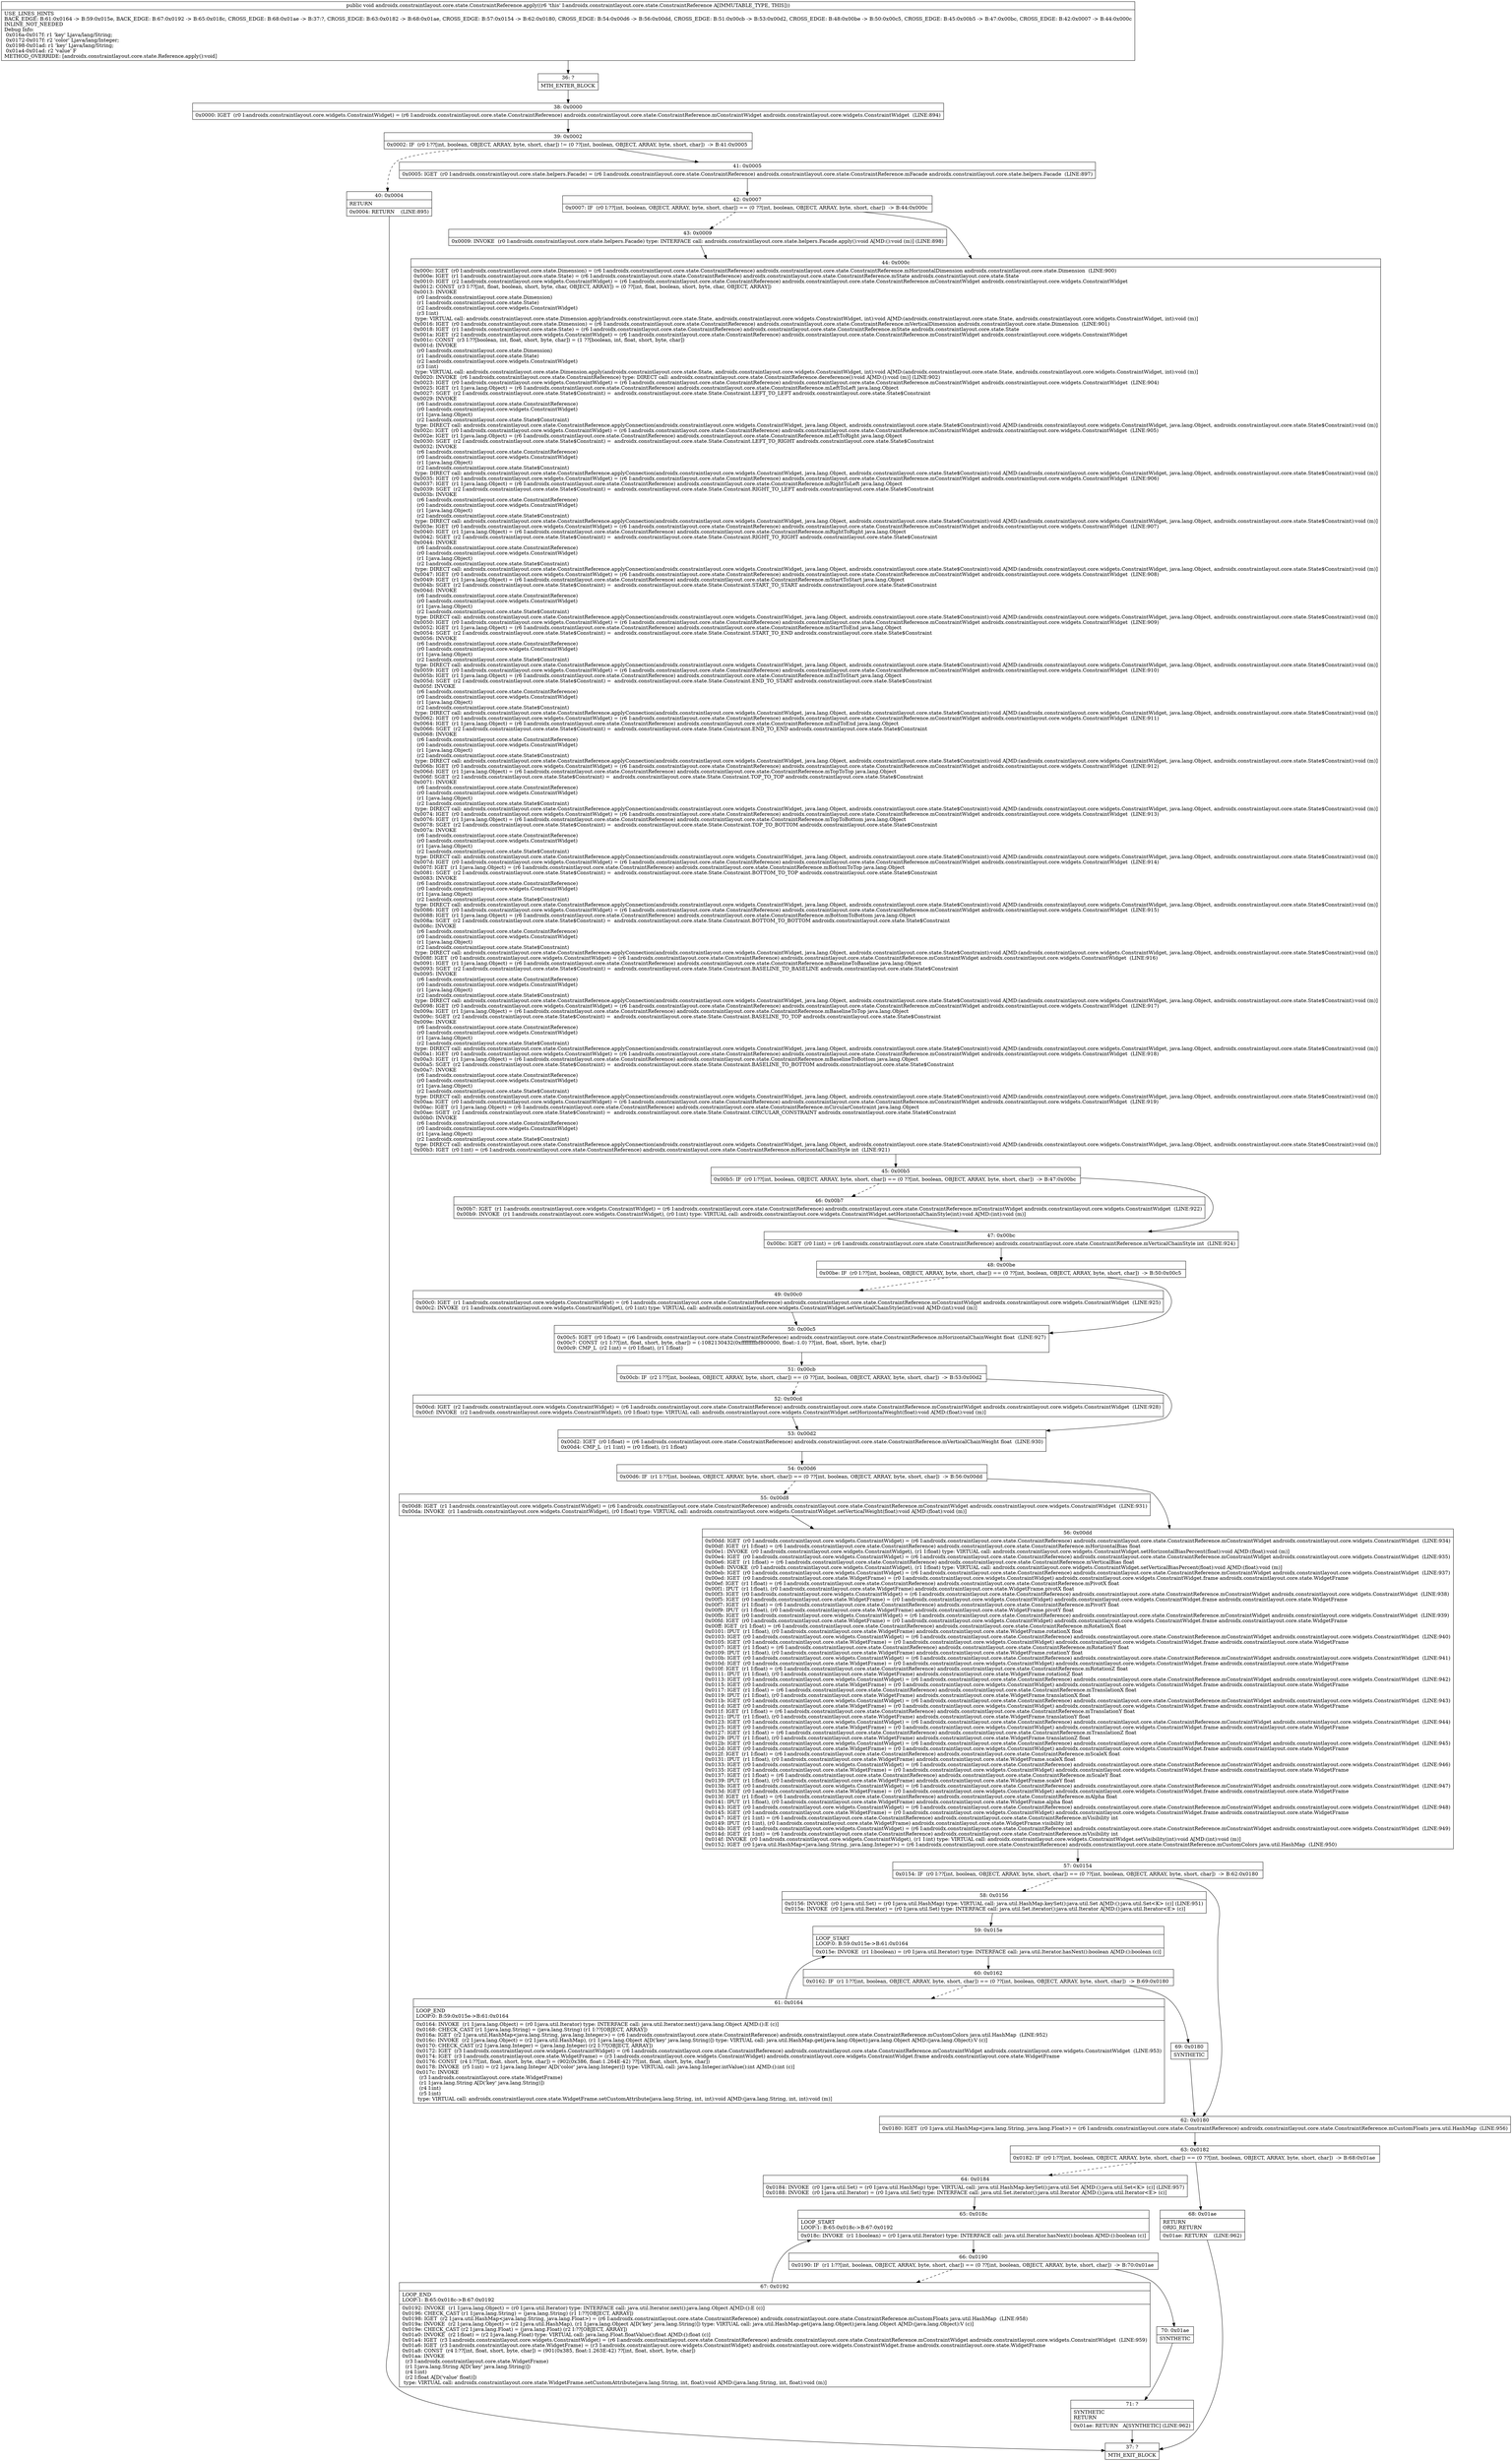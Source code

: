 digraph "CFG forandroidx.constraintlayout.core.state.ConstraintReference.apply()V" {
Node_36 [shape=record,label="{36\:\ ?|MTH_ENTER_BLOCK\l}"];
Node_38 [shape=record,label="{38\:\ 0x0000|0x0000: IGET  (r0 I:androidx.constraintlayout.core.widgets.ConstraintWidget) = (r6 I:androidx.constraintlayout.core.state.ConstraintReference) androidx.constraintlayout.core.state.ConstraintReference.mConstraintWidget androidx.constraintlayout.core.widgets.ConstraintWidget  (LINE:894)\l}"];
Node_39 [shape=record,label="{39\:\ 0x0002|0x0002: IF  (r0 I:??[int, boolean, OBJECT, ARRAY, byte, short, char]) != (0 ??[int, boolean, OBJECT, ARRAY, byte, short, char])  \-\> B:41:0x0005 \l}"];
Node_40 [shape=record,label="{40\:\ 0x0004|RETURN\l|0x0004: RETURN    (LINE:895)\l}"];
Node_37 [shape=record,label="{37\:\ ?|MTH_EXIT_BLOCK\l}"];
Node_41 [shape=record,label="{41\:\ 0x0005|0x0005: IGET  (r0 I:androidx.constraintlayout.core.state.helpers.Facade) = (r6 I:androidx.constraintlayout.core.state.ConstraintReference) androidx.constraintlayout.core.state.ConstraintReference.mFacade androidx.constraintlayout.core.state.helpers.Facade  (LINE:897)\l}"];
Node_42 [shape=record,label="{42\:\ 0x0007|0x0007: IF  (r0 I:??[int, boolean, OBJECT, ARRAY, byte, short, char]) == (0 ??[int, boolean, OBJECT, ARRAY, byte, short, char])  \-\> B:44:0x000c \l}"];
Node_43 [shape=record,label="{43\:\ 0x0009|0x0009: INVOKE  (r0 I:androidx.constraintlayout.core.state.helpers.Facade) type: INTERFACE call: androidx.constraintlayout.core.state.helpers.Facade.apply():void A[MD:():void (m)] (LINE:898)\l}"];
Node_44 [shape=record,label="{44\:\ 0x000c|0x000c: IGET  (r0 I:androidx.constraintlayout.core.state.Dimension) = (r6 I:androidx.constraintlayout.core.state.ConstraintReference) androidx.constraintlayout.core.state.ConstraintReference.mHorizontalDimension androidx.constraintlayout.core.state.Dimension  (LINE:900)\l0x000e: IGET  (r1 I:androidx.constraintlayout.core.state.State) = (r6 I:androidx.constraintlayout.core.state.ConstraintReference) androidx.constraintlayout.core.state.ConstraintReference.mState androidx.constraintlayout.core.state.State \l0x0010: IGET  (r2 I:androidx.constraintlayout.core.widgets.ConstraintWidget) = (r6 I:androidx.constraintlayout.core.state.ConstraintReference) androidx.constraintlayout.core.state.ConstraintReference.mConstraintWidget androidx.constraintlayout.core.widgets.ConstraintWidget \l0x0012: CONST  (r3 I:??[int, float, boolean, short, byte, char, OBJECT, ARRAY]) = (0 ??[int, float, boolean, short, byte, char, OBJECT, ARRAY]) \l0x0013: INVOKE  \l  (r0 I:androidx.constraintlayout.core.state.Dimension)\l  (r1 I:androidx.constraintlayout.core.state.State)\l  (r2 I:androidx.constraintlayout.core.widgets.ConstraintWidget)\l  (r3 I:int)\l type: VIRTUAL call: androidx.constraintlayout.core.state.Dimension.apply(androidx.constraintlayout.core.state.State, androidx.constraintlayout.core.widgets.ConstraintWidget, int):void A[MD:(androidx.constraintlayout.core.state.State, androidx.constraintlayout.core.widgets.ConstraintWidget, int):void (m)]\l0x0016: IGET  (r0 I:androidx.constraintlayout.core.state.Dimension) = (r6 I:androidx.constraintlayout.core.state.ConstraintReference) androidx.constraintlayout.core.state.ConstraintReference.mVerticalDimension androidx.constraintlayout.core.state.Dimension  (LINE:901)\l0x0018: IGET  (r1 I:androidx.constraintlayout.core.state.State) = (r6 I:androidx.constraintlayout.core.state.ConstraintReference) androidx.constraintlayout.core.state.ConstraintReference.mState androidx.constraintlayout.core.state.State \l0x001a: IGET  (r2 I:androidx.constraintlayout.core.widgets.ConstraintWidget) = (r6 I:androidx.constraintlayout.core.state.ConstraintReference) androidx.constraintlayout.core.state.ConstraintReference.mConstraintWidget androidx.constraintlayout.core.widgets.ConstraintWidget \l0x001c: CONST  (r3 I:??[boolean, int, float, short, byte, char]) = (1 ??[boolean, int, float, short, byte, char]) \l0x001d: INVOKE  \l  (r0 I:androidx.constraintlayout.core.state.Dimension)\l  (r1 I:androidx.constraintlayout.core.state.State)\l  (r2 I:androidx.constraintlayout.core.widgets.ConstraintWidget)\l  (r3 I:int)\l type: VIRTUAL call: androidx.constraintlayout.core.state.Dimension.apply(androidx.constraintlayout.core.state.State, androidx.constraintlayout.core.widgets.ConstraintWidget, int):void A[MD:(androidx.constraintlayout.core.state.State, androidx.constraintlayout.core.widgets.ConstraintWidget, int):void (m)]\l0x0020: INVOKE  (r6 I:androidx.constraintlayout.core.state.ConstraintReference) type: DIRECT call: androidx.constraintlayout.core.state.ConstraintReference.dereference():void A[MD:():void (m)] (LINE:902)\l0x0023: IGET  (r0 I:androidx.constraintlayout.core.widgets.ConstraintWidget) = (r6 I:androidx.constraintlayout.core.state.ConstraintReference) androidx.constraintlayout.core.state.ConstraintReference.mConstraintWidget androidx.constraintlayout.core.widgets.ConstraintWidget  (LINE:904)\l0x0025: IGET  (r1 I:java.lang.Object) = (r6 I:androidx.constraintlayout.core.state.ConstraintReference) androidx.constraintlayout.core.state.ConstraintReference.mLeftToLeft java.lang.Object \l0x0027: SGET  (r2 I:androidx.constraintlayout.core.state.State$Constraint) =  androidx.constraintlayout.core.state.State.Constraint.LEFT_TO_LEFT androidx.constraintlayout.core.state.State$Constraint \l0x0029: INVOKE  \l  (r6 I:androidx.constraintlayout.core.state.ConstraintReference)\l  (r0 I:androidx.constraintlayout.core.widgets.ConstraintWidget)\l  (r1 I:java.lang.Object)\l  (r2 I:androidx.constraintlayout.core.state.State$Constraint)\l type: DIRECT call: androidx.constraintlayout.core.state.ConstraintReference.applyConnection(androidx.constraintlayout.core.widgets.ConstraintWidget, java.lang.Object, androidx.constraintlayout.core.state.State$Constraint):void A[MD:(androidx.constraintlayout.core.widgets.ConstraintWidget, java.lang.Object, androidx.constraintlayout.core.state.State$Constraint):void (m)]\l0x002c: IGET  (r0 I:androidx.constraintlayout.core.widgets.ConstraintWidget) = (r6 I:androidx.constraintlayout.core.state.ConstraintReference) androidx.constraintlayout.core.state.ConstraintReference.mConstraintWidget androidx.constraintlayout.core.widgets.ConstraintWidget  (LINE:905)\l0x002e: IGET  (r1 I:java.lang.Object) = (r6 I:androidx.constraintlayout.core.state.ConstraintReference) androidx.constraintlayout.core.state.ConstraintReference.mLeftToRight java.lang.Object \l0x0030: SGET  (r2 I:androidx.constraintlayout.core.state.State$Constraint) =  androidx.constraintlayout.core.state.State.Constraint.LEFT_TO_RIGHT androidx.constraintlayout.core.state.State$Constraint \l0x0032: INVOKE  \l  (r6 I:androidx.constraintlayout.core.state.ConstraintReference)\l  (r0 I:androidx.constraintlayout.core.widgets.ConstraintWidget)\l  (r1 I:java.lang.Object)\l  (r2 I:androidx.constraintlayout.core.state.State$Constraint)\l type: DIRECT call: androidx.constraintlayout.core.state.ConstraintReference.applyConnection(androidx.constraintlayout.core.widgets.ConstraintWidget, java.lang.Object, androidx.constraintlayout.core.state.State$Constraint):void A[MD:(androidx.constraintlayout.core.widgets.ConstraintWidget, java.lang.Object, androidx.constraintlayout.core.state.State$Constraint):void (m)]\l0x0035: IGET  (r0 I:androidx.constraintlayout.core.widgets.ConstraintWidget) = (r6 I:androidx.constraintlayout.core.state.ConstraintReference) androidx.constraintlayout.core.state.ConstraintReference.mConstraintWidget androidx.constraintlayout.core.widgets.ConstraintWidget  (LINE:906)\l0x0037: IGET  (r1 I:java.lang.Object) = (r6 I:androidx.constraintlayout.core.state.ConstraintReference) androidx.constraintlayout.core.state.ConstraintReference.mRightToLeft java.lang.Object \l0x0039: SGET  (r2 I:androidx.constraintlayout.core.state.State$Constraint) =  androidx.constraintlayout.core.state.State.Constraint.RIGHT_TO_LEFT androidx.constraintlayout.core.state.State$Constraint \l0x003b: INVOKE  \l  (r6 I:androidx.constraintlayout.core.state.ConstraintReference)\l  (r0 I:androidx.constraintlayout.core.widgets.ConstraintWidget)\l  (r1 I:java.lang.Object)\l  (r2 I:androidx.constraintlayout.core.state.State$Constraint)\l type: DIRECT call: androidx.constraintlayout.core.state.ConstraintReference.applyConnection(androidx.constraintlayout.core.widgets.ConstraintWidget, java.lang.Object, androidx.constraintlayout.core.state.State$Constraint):void A[MD:(androidx.constraintlayout.core.widgets.ConstraintWidget, java.lang.Object, androidx.constraintlayout.core.state.State$Constraint):void (m)]\l0x003e: IGET  (r0 I:androidx.constraintlayout.core.widgets.ConstraintWidget) = (r6 I:androidx.constraintlayout.core.state.ConstraintReference) androidx.constraintlayout.core.state.ConstraintReference.mConstraintWidget androidx.constraintlayout.core.widgets.ConstraintWidget  (LINE:907)\l0x0040: IGET  (r1 I:java.lang.Object) = (r6 I:androidx.constraintlayout.core.state.ConstraintReference) androidx.constraintlayout.core.state.ConstraintReference.mRightToRight java.lang.Object \l0x0042: SGET  (r2 I:androidx.constraintlayout.core.state.State$Constraint) =  androidx.constraintlayout.core.state.State.Constraint.RIGHT_TO_RIGHT androidx.constraintlayout.core.state.State$Constraint \l0x0044: INVOKE  \l  (r6 I:androidx.constraintlayout.core.state.ConstraintReference)\l  (r0 I:androidx.constraintlayout.core.widgets.ConstraintWidget)\l  (r1 I:java.lang.Object)\l  (r2 I:androidx.constraintlayout.core.state.State$Constraint)\l type: DIRECT call: androidx.constraintlayout.core.state.ConstraintReference.applyConnection(androidx.constraintlayout.core.widgets.ConstraintWidget, java.lang.Object, androidx.constraintlayout.core.state.State$Constraint):void A[MD:(androidx.constraintlayout.core.widgets.ConstraintWidget, java.lang.Object, androidx.constraintlayout.core.state.State$Constraint):void (m)]\l0x0047: IGET  (r0 I:androidx.constraintlayout.core.widgets.ConstraintWidget) = (r6 I:androidx.constraintlayout.core.state.ConstraintReference) androidx.constraintlayout.core.state.ConstraintReference.mConstraintWidget androidx.constraintlayout.core.widgets.ConstraintWidget  (LINE:908)\l0x0049: IGET  (r1 I:java.lang.Object) = (r6 I:androidx.constraintlayout.core.state.ConstraintReference) androidx.constraintlayout.core.state.ConstraintReference.mStartToStart java.lang.Object \l0x004b: SGET  (r2 I:androidx.constraintlayout.core.state.State$Constraint) =  androidx.constraintlayout.core.state.State.Constraint.START_TO_START androidx.constraintlayout.core.state.State$Constraint \l0x004d: INVOKE  \l  (r6 I:androidx.constraintlayout.core.state.ConstraintReference)\l  (r0 I:androidx.constraintlayout.core.widgets.ConstraintWidget)\l  (r1 I:java.lang.Object)\l  (r2 I:androidx.constraintlayout.core.state.State$Constraint)\l type: DIRECT call: androidx.constraintlayout.core.state.ConstraintReference.applyConnection(androidx.constraintlayout.core.widgets.ConstraintWidget, java.lang.Object, androidx.constraintlayout.core.state.State$Constraint):void A[MD:(androidx.constraintlayout.core.widgets.ConstraintWidget, java.lang.Object, androidx.constraintlayout.core.state.State$Constraint):void (m)]\l0x0050: IGET  (r0 I:androidx.constraintlayout.core.widgets.ConstraintWidget) = (r6 I:androidx.constraintlayout.core.state.ConstraintReference) androidx.constraintlayout.core.state.ConstraintReference.mConstraintWidget androidx.constraintlayout.core.widgets.ConstraintWidget  (LINE:909)\l0x0052: IGET  (r1 I:java.lang.Object) = (r6 I:androidx.constraintlayout.core.state.ConstraintReference) androidx.constraintlayout.core.state.ConstraintReference.mStartToEnd java.lang.Object \l0x0054: SGET  (r2 I:androidx.constraintlayout.core.state.State$Constraint) =  androidx.constraintlayout.core.state.State.Constraint.START_TO_END androidx.constraintlayout.core.state.State$Constraint \l0x0056: INVOKE  \l  (r6 I:androidx.constraintlayout.core.state.ConstraintReference)\l  (r0 I:androidx.constraintlayout.core.widgets.ConstraintWidget)\l  (r1 I:java.lang.Object)\l  (r2 I:androidx.constraintlayout.core.state.State$Constraint)\l type: DIRECT call: androidx.constraintlayout.core.state.ConstraintReference.applyConnection(androidx.constraintlayout.core.widgets.ConstraintWidget, java.lang.Object, androidx.constraintlayout.core.state.State$Constraint):void A[MD:(androidx.constraintlayout.core.widgets.ConstraintWidget, java.lang.Object, androidx.constraintlayout.core.state.State$Constraint):void (m)]\l0x0059: IGET  (r0 I:androidx.constraintlayout.core.widgets.ConstraintWidget) = (r6 I:androidx.constraintlayout.core.state.ConstraintReference) androidx.constraintlayout.core.state.ConstraintReference.mConstraintWidget androidx.constraintlayout.core.widgets.ConstraintWidget  (LINE:910)\l0x005b: IGET  (r1 I:java.lang.Object) = (r6 I:androidx.constraintlayout.core.state.ConstraintReference) androidx.constraintlayout.core.state.ConstraintReference.mEndToStart java.lang.Object \l0x005d: SGET  (r2 I:androidx.constraintlayout.core.state.State$Constraint) =  androidx.constraintlayout.core.state.State.Constraint.END_TO_START androidx.constraintlayout.core.state.State$Constraint \l0x005f: INVOKE  \l  (r6 I:androidx.constraintlayout.core.state.ConstraintReference)\l  (r0 I:androidx.constraintlayout.core.widgets.ConstraintWidget)\l  (r1 I:java.lang.Object)\l  (r2 I:androidx.constraintlayout.core.state.State$Constraint)\l type: DIRECT call: androidx.constraintlayout.core.state.ConstraintReference.applyConnection(androidx.constraintlayout.core.widgets.ConstraintWidget, java.lang.Object, androidx.constraintlayout.core.state.State$Constraint):void A[MD:(androidx.constraintlayout.core.widgets.ConstraintWidget, java.lang.Object, androidx.constraintlayout.core.state.State$Constraint):void (m)]\l0x0062: IGET  (r0 I:androidx.constraintlayout.core.widgets.ConstraintWidget) = (r6 I:androidx.constraintlayout.core.state.ConstraintReference) androidx.constraintlayout.core.state.ConstraintReference.mConstraintWidget androidx.constraintlayout.core.widgets.ConstraintWidget  (LINE:911)\l0x0064: IGET  (r1 I:java.lang.Object) = (r6 I:androidx.constraintlayout.core.state.ConstraintReference) androidx.constraintlayout.core.state.ConstraintReference.mEndToEnd java.lang.Object \l0x0066: SGET  (r2 I:androidx.constraintlayout.core.state.State$Constraint) =  androidx.constraintlayout.core.state.State.Constraint.END_TO_END androidx.constraintlayout.core.state.State$Constraint \l0x0068: INVOKE  \l  (r6 I:androidx.constraintlayout.core.state.ConstraintReference)\l  (r0 I:androidx.constraintlayout.core.widgets.ConstraintWidget)\l  (r1 I:java.lang.Object)\l  (r2 I:androidx.constraintlayout.core.state.State$Constraint)\l type: DIRECT call: androidx.constraintlayout.core.state.ConstraintReference.applyConnection(androidx.constraintlayout.core.widgets.ConstraintWidget, java.lang.Object, androidx.constraintlayout.core.state.State$Constraint):void A[MD:(androidx.constraintlayout.core.widgets.ConstraintWidget, java.lang.Object, androidx.constraintlayout.core.state.State$Constraint):void (m)]\l0x006b: IGET  (r0 I:androidx.constraintlayout.core.widgets.ConstraintWidget) = (r6 I:androidx.constraintlayout.core.state.ConstraintReference) androidx.constraintlayout.core.state.ConstraintReference.mConstraintWidget androidx.constraintlayout.core.widgets.ConstraintWidget  (LINE:912)\l0x006d: IGET  (r1 I:java.lang.Object) = (r6 I:androidx.constraintlayout.core.state.ConstraintReference) androidx.constraintlayout.core.state.ConstraintReference.mTopToTop java.lang.Object \l0x006f: SGET  (r2 I:androidx.constraintlayout.core.state.State$Constraint) =  androidx.constraintlayout.core.state.State.Constraint.TOP_TO_TOP androidx.constraintlayout.core.state.State$Constraint \l0x0071: INVOKE  \l  (r6 I:androidx.constraintlayout.core.state.ConstraintReference)\l  (r0 I:androidx.constraintlayout.core.widgets.ConstraintWidget)\l  (r1 I:java.lang.Object)\l  (r2 I:androidx.constraintlayout.core.state.State$Constraint)\l type: DIRECT call: androidx.constraintlayout.core.state.ConstraintReference.applyConnection(androidx.constraintlayout.core.widgets.ConstraintWidget, java.lang.Object, androidx.constraintlayout.core.state.State$Constraint):void A[MD:(androidx.constraintlayout.core.widgets.ConstraintWidget, java.lang.Object, androidx.constraintlayout.core.state.State$Constraint):void (m)]\l0x0074: IGET  (r0 I:androidx.constraintlayout.core.widgets.ConstraintWidget) = (r6 I:androidx.constraintlayout.core.state.ConstraintReference) androidx.constraintlayout.core.state.ConstraintReference.mConstraintWidget androidx.constraintlayout.core.widgets.ConstraintWidget  (LINE:913)\l0x0076: IGET  (r1 I:java.lang.Object) = (r6 I:androidx.constraintlayout.core.state.ConstraintReference) androidx.constraintlayout.core.state.ConstraintReference.mTopToBottom java.lang.Object \l0x0078: SGET  (r2 I:androidx.constraintlayout.core.state.State$Constraint) =  androidx.constraintlayout.core.state.State.Constraint.TOP_TO_BOTTOM androidx.constraintlayout.core.state.State$Constraint \l0x007a: INVOKE  \l  (r6 I:androidx.constraintlayout.core.state.ConstraintReference)\l  (r0 I:androidx.constraintlayout.core.widgets.ConstraintWidget)\l  (r1 I:java.lang.Object)\l  (r2 I:androidx.constraintlayout.core.state.State$Constraint)\l type: DIRECT call: androidx.constraintlayout.core.state.ConstraintReference.applyConnection(androidx.constraintlayout.core.widgets.ConstraintWidget, java.lang.Object, androidx.constraintlayout.core.state.State$Constraint):void A[MD:(androidx.constraintlayout.core.widgets.ConstraintWidget, java.lang.Object, androidx.constraintlayout.core.state.State$Constraint):void (m)]\l0x007d: IGET  (r0 I:androidx.constraintlayout.core.widgets.ConstraintWidget) = (r6 I:androidx.constraintlayout.core.state.ConstraintReference) androidx.constraintlayout.core.state.ConstraintReference.mConstraintWidget androidx.constraintlayout.core.widgets.ConstraintWidget  (LINE:914)\l0x007f: IGET  (r1 I:java.lang.Object) = (r6 I:androidx.constraintlayout.core.state.ConstraintReference) androidx.constraintlayout.core.state.ConstraintReference.mBottomToTop java.lang.Object \l0x0081: SGET  (r2 I:androidx.constraintlayout.core.state.State$Constraint) =  androidx.constraintlayout.core.state.State.Constraint.BOTTOM_TO_TOP androidx.constraintlayout.core.state.State$Constraint \l0x0083: INVOKE  \l  (r6 I:androidx.constraintlayout.core.state.ConstraintReference)\l  (r0 I:androidx.constraintlayout.core.widgets.ConstraintWidget)\l  (r1 I:java.lang.Object)\l  (r2 I:androidx.constraintlayout.core.state.State$Constraint)\l type: DIRECT call: androidx.constraintlayout.core.state.ConstraintReference.applyConnection(androidx.constraintlayout.core.widgets.ConstraintWidget, java.lang.Object, androidx.constraintlayout.core.state.State$Constraint):void A[MD:(androidx.constraintlayout.core.widgets.ConstraintWidget, java.lang.Object, androidx.constraintlayout.core.state.State$Constraint):void (m)]\l0x0086: IGET  (r0 I:androidx.constraintlayout.core.widgets.ConstraintWidget) = (r6 I:androidx.constraintlayout.core.state.ConstraintReference) androidx.constraintlayout.core.state.ConstraintReference.mConstraintWidget androidx.constraintlayout.core.widgets.ConstraintWidget  (LINE:915)\l0x0088: IGET  (r1 I:java.lang.Object) = (r6 I:androidx.constraintlayout.core.state.ConstraintReference) androidx.constraintlayout.core.state.ConstraintReference.mBottomToBottom java.lang.Object \l0x008a: SGET  (r2 I:androidx.constraintlayout.core.state.State$Constraint) =  androidx.constraintlayout.core.state.State.Constraint.BOTTOM_TO_BOTTOM androidx.constraintlayout.core.state.State$Constraint \l0x008c: INVOKE  \l  (r6 I:androidx.constraintlayout.core.state.ConstraintReference)\l  (r0 I:androidx.constraintlayout.core.widgets.ConstraintWidget)\l  (r1 I:java.lang.Object)\l  (r2 I:androidx.constraintlayout.core.state.State$Constraint)\l type: DIRECT call: androidx.constraintlayout.core.state.ConstraintReference.applyConnection(androidx.constraintlayout.core.widgets.ConstraintWidget, java.lang.Object, androidx.constraintlayout.core.state.State$Constraint):void A[MD:(androidx.constraintlayout.core.widgets.ConstraintWidget, java.lang.Object, androidx.constraintlayout.core.state.State$Constraint):void (m)]\l0x008f: IGET  (r0 I:androidx.constraintlayout.core.widgets.ConstraintWidget) = (r6 I:androidx.constraintlayout.core.state.ConstraintReference) androidx.constraintlayout.core.state.ConstraintReference.mConstraintWidget androidx.constraintlayout.core.widgets.ConstraintWidget  (LINE:916)\l0x0091: IGET  (r1 I:java.lang.Object) = (r6 I:androidx.constraintlayout.core.state.ConstraintReference) androidx.constraintlayout.core.state.ConstraintReference.mBaselineToBaseline java.lang.Object \l0x0093: SGET  (r2 I:androidx.constraintlayout.core.state.State$Constraint) =  androidx.constraintlayout.core.state.State.Constraint.BASELINE_TO_BASELINE androidx.constraintlayout.core.state.State$Constraint \l0x0095: INVOKE  \l  (r6 I:androidx.constraintlayout.core.state.ConstraintReference)\l  (r0 I:androidx.constraintlayout.core.widgets.ConstraintWidget)\l  (r1 I:java.lang.Object)\l  (r2 I:androidx.constraintlayout.core.state.State$Constraint)\l type: DIRECT call: androidx.constraintlayout.core.state.ConstraintReference.applyConnection(androidx.constraintlayout.core.widgets.ConstraintWidget, java.lang.Object, androidx.constraintlayout.core.state.State$Constraint):void A[MD:(androidx.constraintlayout.core.widgets.ConstraintWidget, java.lang.Object, androidx.constraintlayout.core.state.State$Constraint):void (m)]\l0x0098: IGET  (r0 I:androidx.constraintlayout.core.widgets.ConstraintWidget) = (r6 I:androidx.constraintlayout.core.state.ConstraintReference) androidx.constraintlayout.core.state.ConstraintReference.mConstraintWidget androidx.constraintlayout.core.widgets.ConstraintWidget  (LINE:917)\l0x009a: IGET  (r1 I:java.lang.Object) = (r6 I:androidx.constraintlayout.core.state.ConstraintReference) androidx.constraintlayout.core.state.ConstraintReference.mBaselineToTop java.lang.Object \l0x009c: SGET  (r2 I:androidx.constraintlayout.core.state.State$Constraint) =  androidx.constraintlayout.core.state.State.Constraint.BASELINE_TO_TOP androidx.constraintlayout.core.state.State$Constraint \l0x009e: INVOKE  \l  (r6 I:androidx.constraintlayout.core.state.ConstraintReference)\l  (r0 I:androidx.constraintlayout.core.widgets.ConstraintWidget)\l  (r1 I:java.lang.Object)\l  (r2 I:androidx.constraintlayout.core.state.State$Constraint)\l type: DIRECT call: androidx.constraintlayout.core.state.ConstraintReference.applyConnection(androidx.constraintlayout.core.widgets.ConstraintWidget, java.lang.Object, androidx.constraintlayout.core.state.State$Constraint):void A[MD:(androidx.constraintlayout.core.widgets.ConstraintWidget, java.lang.Object, androidx.constraintlayout.core.state.State$Constraint):void (m)]\l0x00a1: IGET  (r0 I:androidx.constraintlayout.core.widgets.ConstraintWidget) = (r6 I:androidx.constraintlayout.core.state.ConstraintReference) androidx.constraintlayout.core.state.ConstraintReference.mConstraintWidget androidx.constraintlayout.core.widgets.ConstraintWidget  (LINE:918)\l0x00a3: IGET  (r1 I:java.lang.Object) = (r6 I:androidx.constraintlayout.core.state.ConstraintReference) androidx.constraintlayout.core.state.ConstraintReference.mBaselineToBottom java.lang.Object \l0x00a5: SGET  (r2 I:androidx.constraintlayout.core.state.State$Constraint) =  androidx.constraintlayout.core.state.State.Constraint.BASELINE_TO_BOTTOM androidx.constraintlayout.core.state.State$Constraint \l0x00a7: INVOKE  \l  (r6 I:androidx.constraintlayout.core.state.ConstraintReference)\l  (r0 I:androidx.constraintlayout.core.widgets.ConstraintWidget)\l  (r1 I:java.lang.Object)\l  (r2 I:androidx.constraintlayout.core.state.State$Constraint)\l type: DIRECT call: androidx.constraintlayout.core.state.ConstraintReference.applyConnection(androidx.constraintlayout.core.widgets.ConstraintWidget, java.lang.Object, androidx.constraintlayout.core.state.State$Constraint):void A[MD:(androidx.constraintlayout.core.widgets.ConstraintWidget, java.lang.Object, androidx.constraintlayout.core.state.State$Constraint):void (m)]\l0x00aa: IGET  (r0 I:androidx.constraintlayout.core.widgets.ConstraintWidget) = (r6 I:androidx.constraintlayout.core.state.ConstraintReference) androidx.constraintlayout.core.state.ConstraintReference.mConstraintWidget androidx.constraintlayout.core.widgets.ConstraintWidget  (LINE:919)\l0x00ac: IGET  (r1 I:java.lang.Object) = (r6 I:androidx.constraintlayout.core.state.ConstraintReference) androidx.constraintlayout.core.state.ConstraintReference.mCircularConstraint java.lang.Object \l0x00ae: SGET  (r2 I:androidx.constraintlayout.core.state.State$Constraint) =  androidx.constraintlayout.core.state.State.Constraint.CIRCULAR_CONSTRAINT androidx.constraintlayout.core.state.State$Constraint \l0x00b0: INVOKE  \l  (r6 I:androidx.constraintlayout.core.state.ConstraintReference)\l  (r0 I:androidx.constraintlayout.core.widgets.ConstraintWidget)\l  (r1 I:java.lang.Object)\l  (r2 I:androidx.constraintlayout.core.state.State$Constraint)\l type: DIRECT call: androidx.constraintlayout.core.state.ConstraintReference.applyConnection(androidx.constraintlayout.core.widgets.ConstraintWidget, java.lang.Object, androidx.constraintlayout.core.state.State$Constraint):void A[MD:(androidx.constraintlayout.core.widgets.ConstraintWidget, java.lang.Object, androidx.constraintlayout.core.state.State$Constraint):void (m)]\l0x00b3: IGET  (r0 I:int) = (r6 I:androidx.constraintlayout.core.state.ConstraintReference) androidx.constraintlayout.core.state.ConstraintReference.mHorizontalChainStyle int  (LINE:921)\l}"];
Node_45 [shape=record,label="{45\:\ 0x00b5|0x00b5: IF  (r0 I:??[int, boolean, OBJECT, ARRAY, byte, short, char]) == (0 ??[int, boolean, OBJECT, ARRAY, byte, short, char])  \-\> B:47:0x00bc \l}"];
Node_46 [shape=record,label="{46\:\ 0x00b7|0x00b7: IGET  (r1 I:androidx.constraintlayout.core.widgets.ConstraintWidget) = (r6 I:androidx.constraintlayout.core.state.ConstraintReference) androidx.constraintlayout.core.state.ConstraintReference.mConstraintWidget androidx.constraintlayout.core.widgets.ConstraintWidget  (LINE:922)\l0x00b9: INVOKE  (r1 I:androidx.constraintlayout.core.widgets.ConstraintWidget), (r0 I:int) type: VIRTUAL call: androidx.constraintlayout.core.widgets.ConstraintWidget.setHorizontalChainStyle(int):void A[MD:(int):void (m)]\l}"];
Node_47 [shape=record,label="{47\:\ 0x00bc|0x00bc: IGET  (r0 I:int) = (r6 I:androidx.constraintlayout.core.state.ConstraintReference) androidx.constraintlayout.core.state.ConstraintReference.mVerticalChainStyle int  (LINE:924)\l}"];
Node_48 [shape=record,label="{48\:\ 0x00be|0x00be: IF  (r0 I:??[int, boolean, OBJECT, ARRAY, byte, short, char]) == (0 ??[int, boolean, OBJECT, ARRAY, byte, short, char])  \-\> B:50:0x00c5 \l}"];
Node_49 [shape=record,label="{49\:\ 0x00c0|0x00c0: IGET  (r1 I:androidx.constraintlayout.core.widgets.ConstraintWidget) = (r6 I:androidx.constraintlayout.core.state.ConstraintReference) androidx.constraintlayout.core.state.ConstraintReference.mConstraintWidget androidx.constraintlayout.core.widgets.ConstraintWidget  (LINE:925)\l0x00c2: INVOKE  (r1 I:androidx.constraintlayout.core.widgets.ConstraintWidget), (r0 I:int) type: VIRTUAL call: androidx.constraintlayout.core.widgets.ConstraintWidget.setVerticalChainStyle(int):void A[MD:(int):void (m)]\l}"];
Node_50 [shape=record,label="{50\:\ 0x00c5|0x00c5: IGET  (r0 I:float) = (r6 I:androidx.constraintlayout.core.state.ConstraintReference) androidx.constraintlayout.core.state.ConstraintReference.mHorizontalChainWeight float  (LINE:927)\l0x00c7: CONST  (r1 I:??[int, float, short, byte, char]) = (\-1082130432(0xffffffffbf800000, float:\-1.0) ??[int, float, short, byte, char]) \l0x00c9: CMP_L  (r2 I:int) = (r0 I:float), (r1 I:float) \l}"];
Node_51 [shape=record,label="{51\:\ 0x00cb|0x00cb: IF  (r2 I:??[int, boolean, OBJECT, ARRAY, byte, short, char]) == (0 ??[int, boolean, OBJECT, ARRAY, byte, short, char])  \-\> B:53:0x00d2 \l}"];
Node_52 [shape=record,label="{52\:\ 0x00cd|0x00cd: IGET  (r2 I:androidx.constraintlayout.core.widgets.ConstraintWidget) = (r6 I:androidx.constraintlayout.core.state.ConstraintReference) androidx.constraintlayout.core.state.ConstraintReference.mConstraintWidget androidx.constraintlayout.core.widgets.ConstraintWidget  (LINE:928)\l0x00cf: INVOKE  (r2 I:androidx.constraintlayout.core.widgets.ConstraintWidget), (r0 I:float) type: VIRTUAL call: androidx.constraintlayout.core.widgets.ConstraintWidget.setHorizontalWeight(float):void A[MD:(float):void (m)]\l}"];
Node_53 [shape=record,label="{53\:\ 0x00d2|0x00d2: IGET  (r0 I:float) = (r6 I:androidx.constraintlayout.core.state.ConstraintReference) androidx.constraintlayout.core.state.ConstraintReference.mVerticalChainWeight float  (LINE:930)\l0x00d4: CMP_L  (r1 I:int) = (r0 I:float), (r1 I:float) \l}"];
Node_54 [shape=record,label="{54\:\ 0x00d6|0x00d6: IF  (r1 I:??[int, boolean, OBJECT, ARRAY, byte, short, char]) == (0 ??[int, boolean, OBJECT, ARRAY, byte, short, char])  \-\> B:56:0x00dd \l}"];
Node_55 [shape=record,label="{55\:\ 0x00d8|0x00d8: IGET  (r1 I:androidx.constraintlayout.core.widgets.ConstraintWidget) = (r6 I:androidx.constraintlayout.core.state.ConstraintReference) androidx.constraintlayout.core.state.ConstraintReference.mConstraintWidget androidx.constraintlayout.core.widgets.ConstraintWidget  (LINE:931)\l0x00da: INVOKE  (r1 I:androidx.constraintlayout.core.widgets.ConstraintWidget), (r0 I:float) type: VIRTUAL call: androidx.constraintlayout.core.widgets.ConstraintWidget.setVerticalWeight(float):void A[MD:(float):void (m)]\l}"];
Node_56 [shape=record,label="{56\:\ 0x00dd|0x00dd: IGET  (r0 I:androidx.constraintlayout.core.widgets.ConstraintWidget) = (r6 I:androidx.constraintlayout.core.state.ConstraintReference) androidx.constraintlayout.core.state.ConstraintReference.mConstraintWidget androidx.constraintlayout.core.widgets.ConstraintWidget  (LINE:934)\l0x00df: IGET  (r1 I:float) = (r6 I:androidx.constraintlayout.core.state.ConstraintReference) androidx.constraintlayout.core.state.ConstraintReference.mHorizontalBias float \l0x00e1: INVOKE  (r0 I:androidx.constraintlayout.core.widgets.ConstraintWidget), (r1 I:float) type: VIRTUAL call: androidx.constraintlayout.core.widgets.ConstraintWidget.setHorizontalBiasPercent(float):void A[MD:(float):void (m)]\l0x00e4: IGET  (r0 I:androidx.constraintlayout.core.widgets.ConstraintWidget) = (r6 I:androidx.constraintlayout.core.state.ConstraintReference) androidx.constraintlayout.core.state.ConstraintReference.mConstraintWidget androidx.constraintlayout.core.widgets.ConstraintWidget  (LINE:935)\l0x00e6: IGET  (r1 I:float) = (r6 I:androidx.constraintlayout.core.state.ConstraintReference) androidx.constraintlayout.core.state.ConstraintReference.mVerticalBias float \l0x00e8: INVOKE  (r0 I:androidx.constraintlayout.core.widgets.ConstraintWidget), (r1 I:float) type: VIRTUAL call: androidx.constraintlayout.core.widgets.ConstraintWidget.setVerticalBiasPercent(float):void A[MD:(float):void (m)]\l0x00eb: IGET  (r0 I:androidx.constraintlayout.core.widgets.ConstraintWidget) = (r6 I:androidx.constraintlayout.core.state.ConstraintReference) androidx.constraintlayout.core.state.ConstraintReference.mConstraintWidget androidx.constraintlayout.core.widgets.ConstraintWidget  (LINE:937)\l0x00ed: IGET  (r0 I:androidx.constraintlayout.core.state.WidgetFrame) = (r0 I:androidx.constraintlayout.core.widgets.ConstraintWidget) androidx.constraintlayout.core.widgets.ConstraintWidget.frame androidx.constraintlayout.core.state.WidgetFrame \l0x00ef: IGET  (r1 I:float) = (r6 I:androidx.constraintlayout.core.state.ConstraintReference) androidx.constraintlayout.core.state.ConstraintReference.mPivotX float \l0x00f1: IPUT  (r1 I:float), (r0 I:androidx.constraintlayout.core.state.WidgetFrame) androidx.constraintlayout.core.state.WidgetFrame.pivotX float \l0x00f3: IGET  (r0 I:androidx.constraintlayout.core.widgets.ConstraintWidget) = (r6 I:androidx.constraintlayout.core.state.ConstraintReference) androidx.constraintlayout.core.state.ConstraintReference.mConstraintWidget androidx.constraintlayout.core.widgets.ConstraintWidget  (LINE:938)\l0x00f5: IGET  (r0 I:androidx.constraintlayout.core.state.WidgetFrame) = (r0 I:androidx.constraintlayout.core.widgets.ConstraintWidget) androidx.constraintlayout.core.widgets.ConstraintWidget.frame androidx.constraintlayout.core.state.WidgetFrame \l0x00f7: IGET  (r1 I:float) = (r6 I:androidx.constraintlayout.core.state.ConstraintReference) androidx.constraintlayout.core.state.ConstraintReference.mPivotY float \l0x00f9: IPUT  (r1 I:float), (r0 I:androidx.constraintlayout.core.state.WidgetFrame) androidx.constraintlayout.core.state.WidgetFrame.pivotY float \l0x00fb: IGET  (r0 I:androidx.constraintlayout.core.widgets.ConstraintWidget) = (r6 I:androidx.constraintlayout.core.state.ConstraintReference) androidx.constraintlayout.core.state.ConstraintReference.mConstraintWidget androidx.constraintlayout.core.widgets.ConstraintWidget  (LINE:939)\l0x00fd: IGET  (r0 I:androidx.constraintlayout.core.state.WidgetFrame) = (r0 I:androidx.constraintlayout.core.widgets.ConstraintWidget) androidx.constraintlayout.core.widgets.ConstraintWidget.frame androidx.constraintlayout.core.state.WidgetFrame \l0x00ff: IGET  (r1 I:float) = (r6 I:androidx.constraintlayout.core.state.ConstraintReference) androidx.constraintlayout.core.state.ConstraintReference.mRotationX float \l0x0101: IPUT  (r1 I:float), (r0 I:androidx.constraintlayout.core.state.WidgetFrame) androidx.constraintlayout.core.state.WidgetFrame.rotationX float \l0x0103: IGET  (r0 I:androidx.constraintlayout.core.widgets.ConstraintWidget) = (r6 I:androidx.constraintlayout.core.state.ConstraintReference) androidx.constraintlayout.core.state.ConstraintReference.mConstraintWidget androidx.constraintlayout.core.widgets.ConstraintWidget  (LINE:940)\l0x0105: IGET  (r0 I:androidx.constraintlayout.core.state.WidgetFrame) = (r0 I:androidx.constraintlayout.core.widgets.ConstraintWidget) androidx.constraintlayout.core.widgets.ConstraintWidget.frame androidx.constraintlayout.core.state.WidgetFrame \l0x0107: IGET  (r1 I:float) = (r6 I:androidx.constraintlayout.core.state.ConstraintReference) androidx.constraintlayout.core.state.ConstraintReference.mRotationY float \l0x0109: IPUT  (r1 I:float), (r0 I:androidx.constraintlayout.core.state.WidgetFrame) androidx.constraintlayout.core.state.WidgetFrame.rotationY float \l0x010b: IGET  (r0 I:androidx.constraintlayout.core.widgets.ConstraintWidget) = (r6 I:androidx.constraintlayout.core.state.ConstraintReference) androidx.constraintlayout.core.state.ConstraintReference.mConstraintWidget androidx.constraintlayout.core.widgets.ConstraintWidget  (LINE:941)\l0x010d: IGET  (r0 I:androidx.constraintlayout.core.state.WidgetFrame) = (r0 I:androidx.constraintlayout.core.widgets.ConstraintWidget) androidx.constraintlayout.core.widgets.ConstraintWidget.frame androidx.constraintlayout.core.state.WidgetFrame \l0x010f: IGET  (r1 I:float) = (r6 I:androidx.constraintlayout.core.state.ConstraintReference) androidx.constraintlayout.core.state.ConstraintReference.mRotationZ float \l0x0111: IPUT  (r1 I:float), (r0 I:androidx.constraintlayout.core.state.WidgetFrame) androidx.constraintlayout.core.state.WidgetFrame.rotationZ float \l0x0113: IGET  (r0 I:androidx.constraintlayout.core.widgets.ConstraintWidget) = (r6 I:androidx.constraintlayout.core.state.ConstraintReference) androidx.constraintlayout.core.state.ConstraintReference.mConstraintWidget androidx.constraintlayout.core.widgets.ConstraintWidget  (LINE:942)\l0x0115: IGET  (r0 I:androidx.constraintlayout.core.state.WidgetFrame) = (r0 I:androidx.constraintlayout.core.widgets.ConstraintWidget) androidx.constraintlayout.core.widgets.ConstraintWidget.frame androidx.constraintlayout.core.state.WidgetFrame \l0x0117: IGET  (r1 I:float) = (r6 I:androidx.constraintlayout.core.state.ConstraintReference) androidx.constraintlayout.core.state.ConstraintReference.mTranslationX float \l0x0119: IPUT  (r1 I:float), (r0 I:androidx.constraintlayout.core.state.WidgetFrame) androidx.constraintlayout.core.state.WidgetFrame.translationX float \l0x011b: IGET  (r0 I:androidx.constraintlayout.core.widgets.ConstraintWidget) = (r6 I:androidx.constraintlayout.core.state.ConstraintReference) androidx.constraintlayout.core.state.ConstraintReference.mConstraintWidget androidx.constraintlayout.core.widgets.ConstraintWidget  (LINE:943)\l0x011d: IGET  (r0 I:androidx.constraintlayout.core.state.WidgetFrame) = (r0 I:androidx.constraintlayout.core.widgets.ConstraintWidget) androidx.constraintlayout.core.widgets.ConstraintWidget.frame androidx.constraintlayout.core.state.WidgetFrame \l0x011f: IGET  (r1 I:float) = (r6 I:androidx.constraintlayout.core.state.ConstraintReference) androidx.constraintlayout.core.state.ConstraintReference.mTranslationY float \l0x0121: IPUT  (r1 I:float), (r0 I:androidx.constraintlayout.core.state.WidgetFrame) androidx.constraintlayout.core.state.WidgetFrame.translationY float \l0x0123: IGET  (r0 I:androidx.constraintlayout.core.widgets.ConstraintWidget) = (r6 I:androidx.constraintlayout.core.state.ConstraintReference) androidx.constraintlayout.core.state.ConstraintReference.mConstraintWidget androidx.constraintlayout.core.widgets.ConstraintWidget  (LINE:944)\l0x0125: IGET  (r0 I:androidx.constraintlayout.core.state.WidgetFrame) = (r0 I:androidx.constraintlayout.core.widgets.ConstraintWidget) androidx.constraintlayout.core.widgets.ConstraintWidget.frame androidx.constraintlayout.core.state.WidgetFrame \l0x0127: IGET  (r1 I:float) = (r6 I:androidx.constraintlayout.core.state.ConstraintReference) androidx.constraintlayout.core.state.ConstraintReference.mTranslationZ float \l0x0129: IPUT  (r1 I:float), (r0 I:androidx.constraintlayout.core.state.WidgetFrame) androidx.constraintlayout.core.state.WidgetFrame.translationZ float \l0x012b: IGET  (r0 I:androidx.constraintlayout.core.widgets.ConstraintWidget) = (r6 I:androidx.constraintlayout.core.state.ConstraintReference) androidx.constraintlayout.core.state.ConstraintReference.mConstraintWidget androidx.constraintlayout.core.widgets.ConstraintWidget  (LINE:945)\l0x012d: IGET  (r0 I:androidx.constraintlayout.core.state.WidgetFrame) = (r0 I:androidx.constraintlayout.core.widgets.ConstraintWidget) androidx.constraintlayout.core.widgets.ConstraintWidget.frame androidx.constraintlayout.core.state.WidgetFrame \l0x012f: IGET  (r1 I:float) = (r6 I:androidx.constraintlayout.core.state.ConstraintReference) androidx.constraintlayout.core.state.ConstraintReference.mScaleX float \l0x0131: IPUT  (r1 I:float), (r0 I:androidx.constraintlayout.core.state.WidgetFrame) androidx.constraintlayout.core.state.WidgetFrame.scaleX float \l0x0133: IGET  (r0 I:androidx.constraintlayout.core.widgets.ConstraintWidget) = (r6 I:androidx.constraintlayout.core.state.ConstraintReference) androidx.constraintlayout.core.state.ConstraintReference.mConstraintWidget androidx.constraintlayout.core.widgets.ConstraintWidget  (LINE:946)\l0x0135: IGET  (r0 I:androidx.constraintlayout.core.state.WidgetFrame) = (r0 I:androidx.constraintlayout.core.widgets.ConstraintWidget) androidx.constraintlayout.core.widgets.ConstraintWidget.frame androidx.constraintlayout.core.state.WidgetFrame \l0x0137: IGET  (r1 I:float) = (r6 I:androidx.constraintlayout.core.state.ConstraintReference) androidx.constraintlayout.core.state.ConstraintReference.mScaleY float \l0x0139: IPUT  (r1 I:float), (r0 I:androidx.constraintlayout.core.state.WidgetFrame) androidx.constraintlayout.core.state.WidgetFrame.scaleY float \l0x013b: IGET  (r0 I:androidx.constraintlayout.core.widgets.ConstraintWidget) = (r6 I:androidx.constraintlayout.core.state.ConstraintReference) androidx.constraintlayout.core.state.ConstraintReference.mConstraintWidget androidx.constraintlayout.core.widgets.ConstraintWidget  (LINE:947)\l0x013d: IGET  (r0 I:androidx.constraintlayout.core.state.WidgetFrame) = (r0 I:androidx.constraintlayout.core.widgets.ConstraintWidget) androidx.constraintlayout.core.widgets.ConstraintWidget.frame androidx.constraintlayout.core.state.WidgetFrame \l0x013f: IGET  (r1 I:float) = (r6 I:androidx.constraintlayout.core.state.ConstraintReference) androidx.constraintlayout.core.state.ConstraintReference.mAlpha float \l0x0141: IPUT  (r1 I:float), (r0 I:androidx.constraintlayout.core.state.WidgetFrame) androidx.constraintlayout.core.state.WidgetFrame.alpha float \l0x0143: IGET  (r0 I:androidx.constraintlayout.core.widgets.ConstraintWidget) = (r6 I:androidx.constraintlayout.core.state.ConstraintReference) androidx.constraintlayout.core.state.ConstraintReference.mConstraintWidget androidx.constraintlayout.core.widgets.ConstraintWidget  (LINE:948)\l0x0145: IGET  (r0 I:androidx.constraintlayout.core.state.WidgetFrame) = (r0 I:androidx.constraintlayout.core.widgets.ConstraintWidget) androidx.constraintlayout.core.widgets.ConstraintWidget.frame androidx.constraintlayout.core.state.WidgetFrame \l0x0147: IGET  (r1 I:int) = (r6 I:androidx.constraintlayout.core.state.ConstraintReference) androidx.constraintlayout.core.state.ConstraintReference.mVisibility int \l0x0149: IPUT  (r1 I:int), (r0 I:androidx.constraintlayout.core.state.WidgetFrame) androidx.constraintlayout.core.state.WidgetFrame.visibility int \l0x014b: IGET  (r0 I:androidx.constraintlayout.core.widgets.ConstraintWidget) = (r6 I:androidx.constraintlayout.core.state.ConstraintReference) androidx.constraintlayout.core.state.ConstraintReference.mConstraintWidget androidx.constraintlayout.core.widgets.ConstraintWidget  (LINE:949)\l0x014d: IGET  (r1 I:int) = (r6 I:androidx.constraintlayout.core.state.ConstraintReference) androidx.constraintlayout.core.state.ConstraintReference.mVisibility int \l0x014f: INVOKE  (r0 I:androidx.constraintlayout.core.widgets.ConstraintWidget), (r1 I:int) type: VIRTUAL call: androidx.constraintlayout.core.widgets.ConstraintWidget.setVisibility(int):void A[MD:(int):void (m)]\l0x0152: IGET  (r0 I:java.util.HashMap\<java.lang.String, java.lang.Integer\>) = (r6 I:androidx.constraintlayout.core.state.ConstraintReference) androidx.constraintlayout.core.state.ConstraintReference.mCustomColors java.util.HashMap  (LINE:950)\l}"];
Node_57 [shape=record,label="{57\:\ 0x0154|0x0154: IF  (r0 I:??[int, boolean, OBJECT, ARRAY, byte, short, char]) == (0 ??[int, boolean, OBJECT, ARRAY, byte, short, char])  \-\> B:62:0x0180 \l}"];
Node_58 [shape=record,label="{58\:\ 0x0156|0x0156: INVOKE  (r0 I:java.util.Set) = (r0 I:java.util.HashMap) type: VIRTUAL call: java.util.HashMap.keySet():java.util.Set A[MD:():java.util.Set\<K\> (c)] (LINE:951)\l0x015a: INVOKE  (r0 I:java.util.Iterator) = (r0 I:java.util.Set) type: INTERFACE call: java.util.Set.iterator():java.util.Iterator A[MD:():java.util.Iterator\<E\> (c)]\l}"];
Node_59 [shape=record,label="{59\:\ 0x015e|LOOP_START\lLOOP:0: B:59:0x015e\-\>B:61:0x0164\l|0x015e: INVOKE  (r1 I:boolean) = (r0 I:java.util.Iterator) type: INTERFACE call: java.util.Iterator.hasNext():boolean A[MD:():boolean (c)]\l}"];
Node_60 [shape=record,label="{60\:\ 0x0162|0x0162: IF  (r1 I:??[int, boolean, OBJECT, ARRAY, byte, short, char]) == (0 ??[int, boolean, OBJECT, ARRAY, byte, short, char])  \-\> B:69:0x0180 \l}"];
Node_61 [shape=record,label="{61\:\ 0x0164|LOOP_END\lLOOP:0: B:59:0x015e\-\>B:61:0x0164\l|0x0164: INVOKE  (r1 I:java.lang.Object) = (r0 I:java.util.Iterator) type: INTERFACE call: java.util.Iterator.next():java.lang.Object A[MD:():E (c)]\l0x0168: CHECK_CAST (r1 I:java.lang.String) = (java.lang.String) (r1 I:??[OBJECT, ARRAY]) \l0x016a: IGET  (r2 I:java.util.HashMap\<java.lang.String, java.lang.Integer\>) = (r6 I:androidx.constraintlayout.core.state.ConstraintReference) androidx.constraintlayout.core.state.ConstraintReference.mCustomColors java.util.HashMap  (LINE:952)\l0x016c: INVOKE  (r2 I:java.lang.Object) = (r2 I:java.util.HashMap), (r1 I:java.lang.Object A[D('key' java.lang.String)]) type: VIRTUAL call: java.util.HashMap.get(java.lang.Object):java.lang.Object A[MD:(java.lang.Object):V (c)]\l0x0170: CHECK_CAST (r2 I:java.lang.Integer) = (java.lang.Integer) (r2 I:??[OBJECT, ARRAY]) \l0x0172: IGET  (r3 I:androidx.constraintlayout.core.widgets.ConstraintWidget) = (r6 I:androidx.constraintlayout.core.state.ConstraintReference) androidx.constraintlayout.core.state.ConstraintReference.mConstraintWidget androidx.constraintlayout.core.widgets.ConstraintWidget  (LINE:953)\l0x0174: IGET  (r3 I:androidx.constraintlayout.core.state.WidgetFrame) = (r3 I:androidx.constraintlayout.core.widgets.ConstraintWidget) androidx.constraintlayout.core.widgets.ConstraintWidget.frame androidx.constraintlayout.core.state.WidgetFrame \l0x0176: CONST  (r4 I:??[int, float, short, byte, char]) = (902(0x386, float:1.264E\-42) ??[int, float, short, byte, char]) \l0x0178: INVOKE  (r5 I:int) = (r2 I:java.lang.Integer A[D('color' java.lang.Integer)]) type: VIRTUAL call: java.lang.Integer.intValue():int A[MD:():int (c)]\l0x017c: INVOKE  \l  (r3 I:androidx.constraintlayout.core.state.WidgetFrame)\l  (r1 I:java.lang.String A[D('key' java.lang.String)])\l  (r4 I:int)\l  (r5 I:int)\l type: VIRTUAL call: androidx.constraintlayout.core.state.WidgetFrame.setCustomAttribute(java.lang.String, int, int):void A[MD:(java.lang.String, int, int):void (m)]\l}"];
Node_69 [shape=record,label="{69\:\ 0x0180|SYNTHETIC\l}"];
Node_62 [shape=record,label="{62\:\ 0x0180|0x0180: IGET  (r0 I:java.util.HashMap\<java.lang.String, java.lang.Float\>) = (r6 I:androidx.constraintlayout.core.state.ConstraintReference) androidx.constraintlayout.core.state.ConstraintReference.mCustomFloats java.util.HashMap  (LINE:956)\l}"];
Node_63 [shape=record,label="{63\:\ 0x0182|0x0182: IF  (r0 I:??[int, boolean, OBJECT, ARRAY, byte, short, char]) == (0 ??[int, boolean, OBJECT, ARRAY, byte, short, char])  \-\> B:68:0x01ae \l}"];
Node_64 [shape=record,label="{64\:\ 0x0184|0x0184: INVOKE  (r0 I:java.util.Set) = (r0 I:java.util.HashMap) type: VIRTUAL call: java.util.HashMap.keySet():java.util.Set A[MD:():java.util.Set\<K\> (c)] (LINE:957)\l0x0188: INVOKE  (r0 I:java.util.Iterator) = (r0 I:java.util.Set) type: INTERFACE call: java.util.Set.iterator():java.util.Iterator A[MD:():java.util.Iterator\<E\> (c)]\l}"];
Node_65 [shape=record,label="{65\:\ 0x018c|LOOP_START\lLOOP:1: B:65:0x018c\-\>B:67:0x0192\l|0x018c: INVOKE  (r1 I:boolean) = (r0 I:java.util.Iterator) type: INTERFACE call: java.util.Iterator.hasNext():boolean A[MD:():boolean (c)]\l}"];
Node_66 [shape=record,label="{66\:\ 0x0190|0x0190: IF  (r1 I:??[int, boolean, OBJECT, ARRAY, byte, short, char]) == (0 ??[int, boolean, OBJECT, ARRAY, byte, short, char])  \-\> B:70:0x01ae \l}"];
Node_67 [shape=record,label="{67\:\ 0x0192|LOOP_END\lLOOP:1: B:65:0x018c\-\>B:67:0x0192\l|0x0192: INVOKE  (r1 I:java.lang.Object) = (r0 I:java.util.Iterator) type: INTERFACE call: java.util.Iterator.next():java.lang.Object A[MD:():E (c)]\l0x0196: CHECK_CAST (r1 I:java.lang.String) = (java.lang.String) (r1 I:??[OBJECT, ARRAY]) \l0x0198: IGET  (r2 I:java.util.HashMap\<java.lang.String, java.lang.Float\>) = (r6 I:androidx.constraintlayout.core.state.ConstraintReference) androidx.constraintlayout.core.state.ConstraintReference.mCustomFloats java.util.HashMap  (LINE:958)\l0x019a: INVOKE  (r2 I:java.lang.Object) = (r2 I:java.util.HashMap), (r1 I:java.lang.Object A[D('key' java.lang.String)]) type: VIRTUAL call: java.util.HashMap.get(java.lang.Object):java.lang.Object A[MD:(java.lang.Object):V (c)]\l0x019e: CHECK_CAST (r2 I:java.lang.Float) = (java.lang.Float) (r2 I:??[OBJECT, ARRAY]) \l0x01a0: INVOKE  (r2 I:float) = (r2 I:java.lang.Float) type: VIRTUAL call: java.lang.Float.floatValue():float A[MD:():float (c)]\l0x01a4: IGET  (r3 I:androidx.constraintlayout.core.widgets.ConstraintWidget) = (r6 I:androidx.constraintlayout.core.state.ConstraintReference) androidx.constraintlayout.core.state.ConstraintReference.mConstraintWidget androidx.constraintlayout.core.widgets.ConstraintWidget  (LINE:959)\l0x01a6: IGET  (r3 I:androidx.constraintlayout.core.state.WidgetFrame) = (r3 I:androidx.constraintlayout.core.widgets.ConstraintWidget) androidx.constraintlayout.core.widgets.ConstraintWidget.frame androidx.constraintlayout.core.state.WidgetFrame \l0x01a8: CONST  (r4 I:??[int, float, short, byte, char]) = (901(0x385, float:1.263E\-42) ??[int, float, short, byte, char]) \l0x01aa: INVOKE  \l  (r3 I:androidx.constraintlayout.core.state.WidgetFrame)\l  (r1 I:java.lang.String A[D('key' java.lang.String)])\l  (r4 I:int)\l  (r2 I:float A[D('value' float)])\l type: VIRTUAL call: androidx.constraintlayout.core.state.WidgetFrame.setCustomAttribute(java.lang.String, int, float):void A[MD:(java.lang.String, int, float):void (m)]\l}"];
Node_70 [shape=record,label="{70\:\ 0x01ae|SYNTHETIC\l}"];
Node_71 [shape=record,label="{71\:\ ?|SYNTHETIC\lRETURN\l|0x01ae: RETURN   A[SYNTHETIC] (LINE:962)\l}"];
Node_68 [shape=record,label="{68\:\ 0x01ae|RETURN\lORIG_RETURN\l|0x01ae: RETURN    (LINE:962)\l}"];
MethodNode[shape=record,label="{public void androidx.constraintlayout.core.state.ConstraintReference.apply((r6 'this' I:androidx.constraintlayout.core.state.ConstraintReference A[IMMUTABLE_TYPE, THIS]))  | USE_LINES_HINTS\lBACK_EDGE: B:61:0x0164 \-\> B:59:0x015e, BACK_EDGE: B:67:0x0192 \-\> B:65:0x018c, CROSS_EDGE: B:68:0x01ae \-\> B:37:?, CROSS_EDGE: B:63:0x0182 \-\> B:68:0x01ae, CROSS_EDGE: B:57:0x0154 \-\> B:62:0x0180, CROSS_EDGE: B:54:0x00d6 \-\> B:56:0x00dd, CROSS_EDGE: B:51:0x00cb \-\> B:53:0x00d2, CROSS_EDGE: B:48:0x00be \-\> B:50:0x00c5, CROSS_EDGE: B:45:0x00b5 \-\> B:47:0x00bc, CROSS_EDGE: B:42:0x0007 \-\> B:44:0x000c\lINLINE_NOT_NEEDED\lDebug Info:\l  0x016a\-0x017f: r1 'key' Ljava\/lang\/String;\l  0x0172\-0x017f: r2 'color' Ljava\/lang\/Integer;\l  0x0198\-0x01ad: r1 'key' Ljava\/lang\/String;\l  0x01a4\-0x01ad: r2 'value' F\lMETHOD_OVERRIDE: [androidx.constraintlayout.core.state.Reference.apply():void]\l}"];
MethodNode -> Node_36;Node_36 -> Node_38;
Node_38 -> Node_39;
Node_39 -> Node_40[style=dashed];
Node_39 -> Node_41;
Node_40 -> Node_37;
Node_41 -> Node_42;
Node_42 -> Node_43[style=dashed];
Node_42 -> Node_44;
Node_43 -> Node_44;
Node_44 -> Node_45;
Node_45 -> Node_46[style=dashed];
Node_45 -> Node_47;
Node_46 -> Node_47;
Node_47 -> Node_48;
Node_48 -> Node_49[style=dashed];
Node_48 -> Node_50;
Node_49 -> Node_50;
Node_50 -> Node_51;
Node_51 -> Node_52[style=dashed];
Node_51 -> Node_53;
Node_52 -> Node_53;
Node_53 -> Node_54;
Node_54 -> Node_55[style=dashed];
Node_54 -> Node_56;
Node_55 -> Node_56;
Node_56 -> Node_57;
Node_57 -> Node_58[style=dashed];
Node_57 -> Node_62;
Node_58 -> Node_59;
Node_59 -> Node_60;
Node_60 -> Node_61[style=dashed];
Node_60 -> Node_69;
Node_61 -> Node_59;
Node_69 -> Node_62;
Node_62 -> Node_63;
Node_63 -> Node_64[style=dashed];
Node_63 -> Node_68;
Node_64 -> Node_65;
Node_65 -> Node_66;
Node_66 -> Node_67[style=dashed];
Node_66 -> Node_70;
Node_67 -> Node_65;
Node_70 -> Node_71;
Node_71 -> Node_37;
Node_68 -> Node_37;
}

